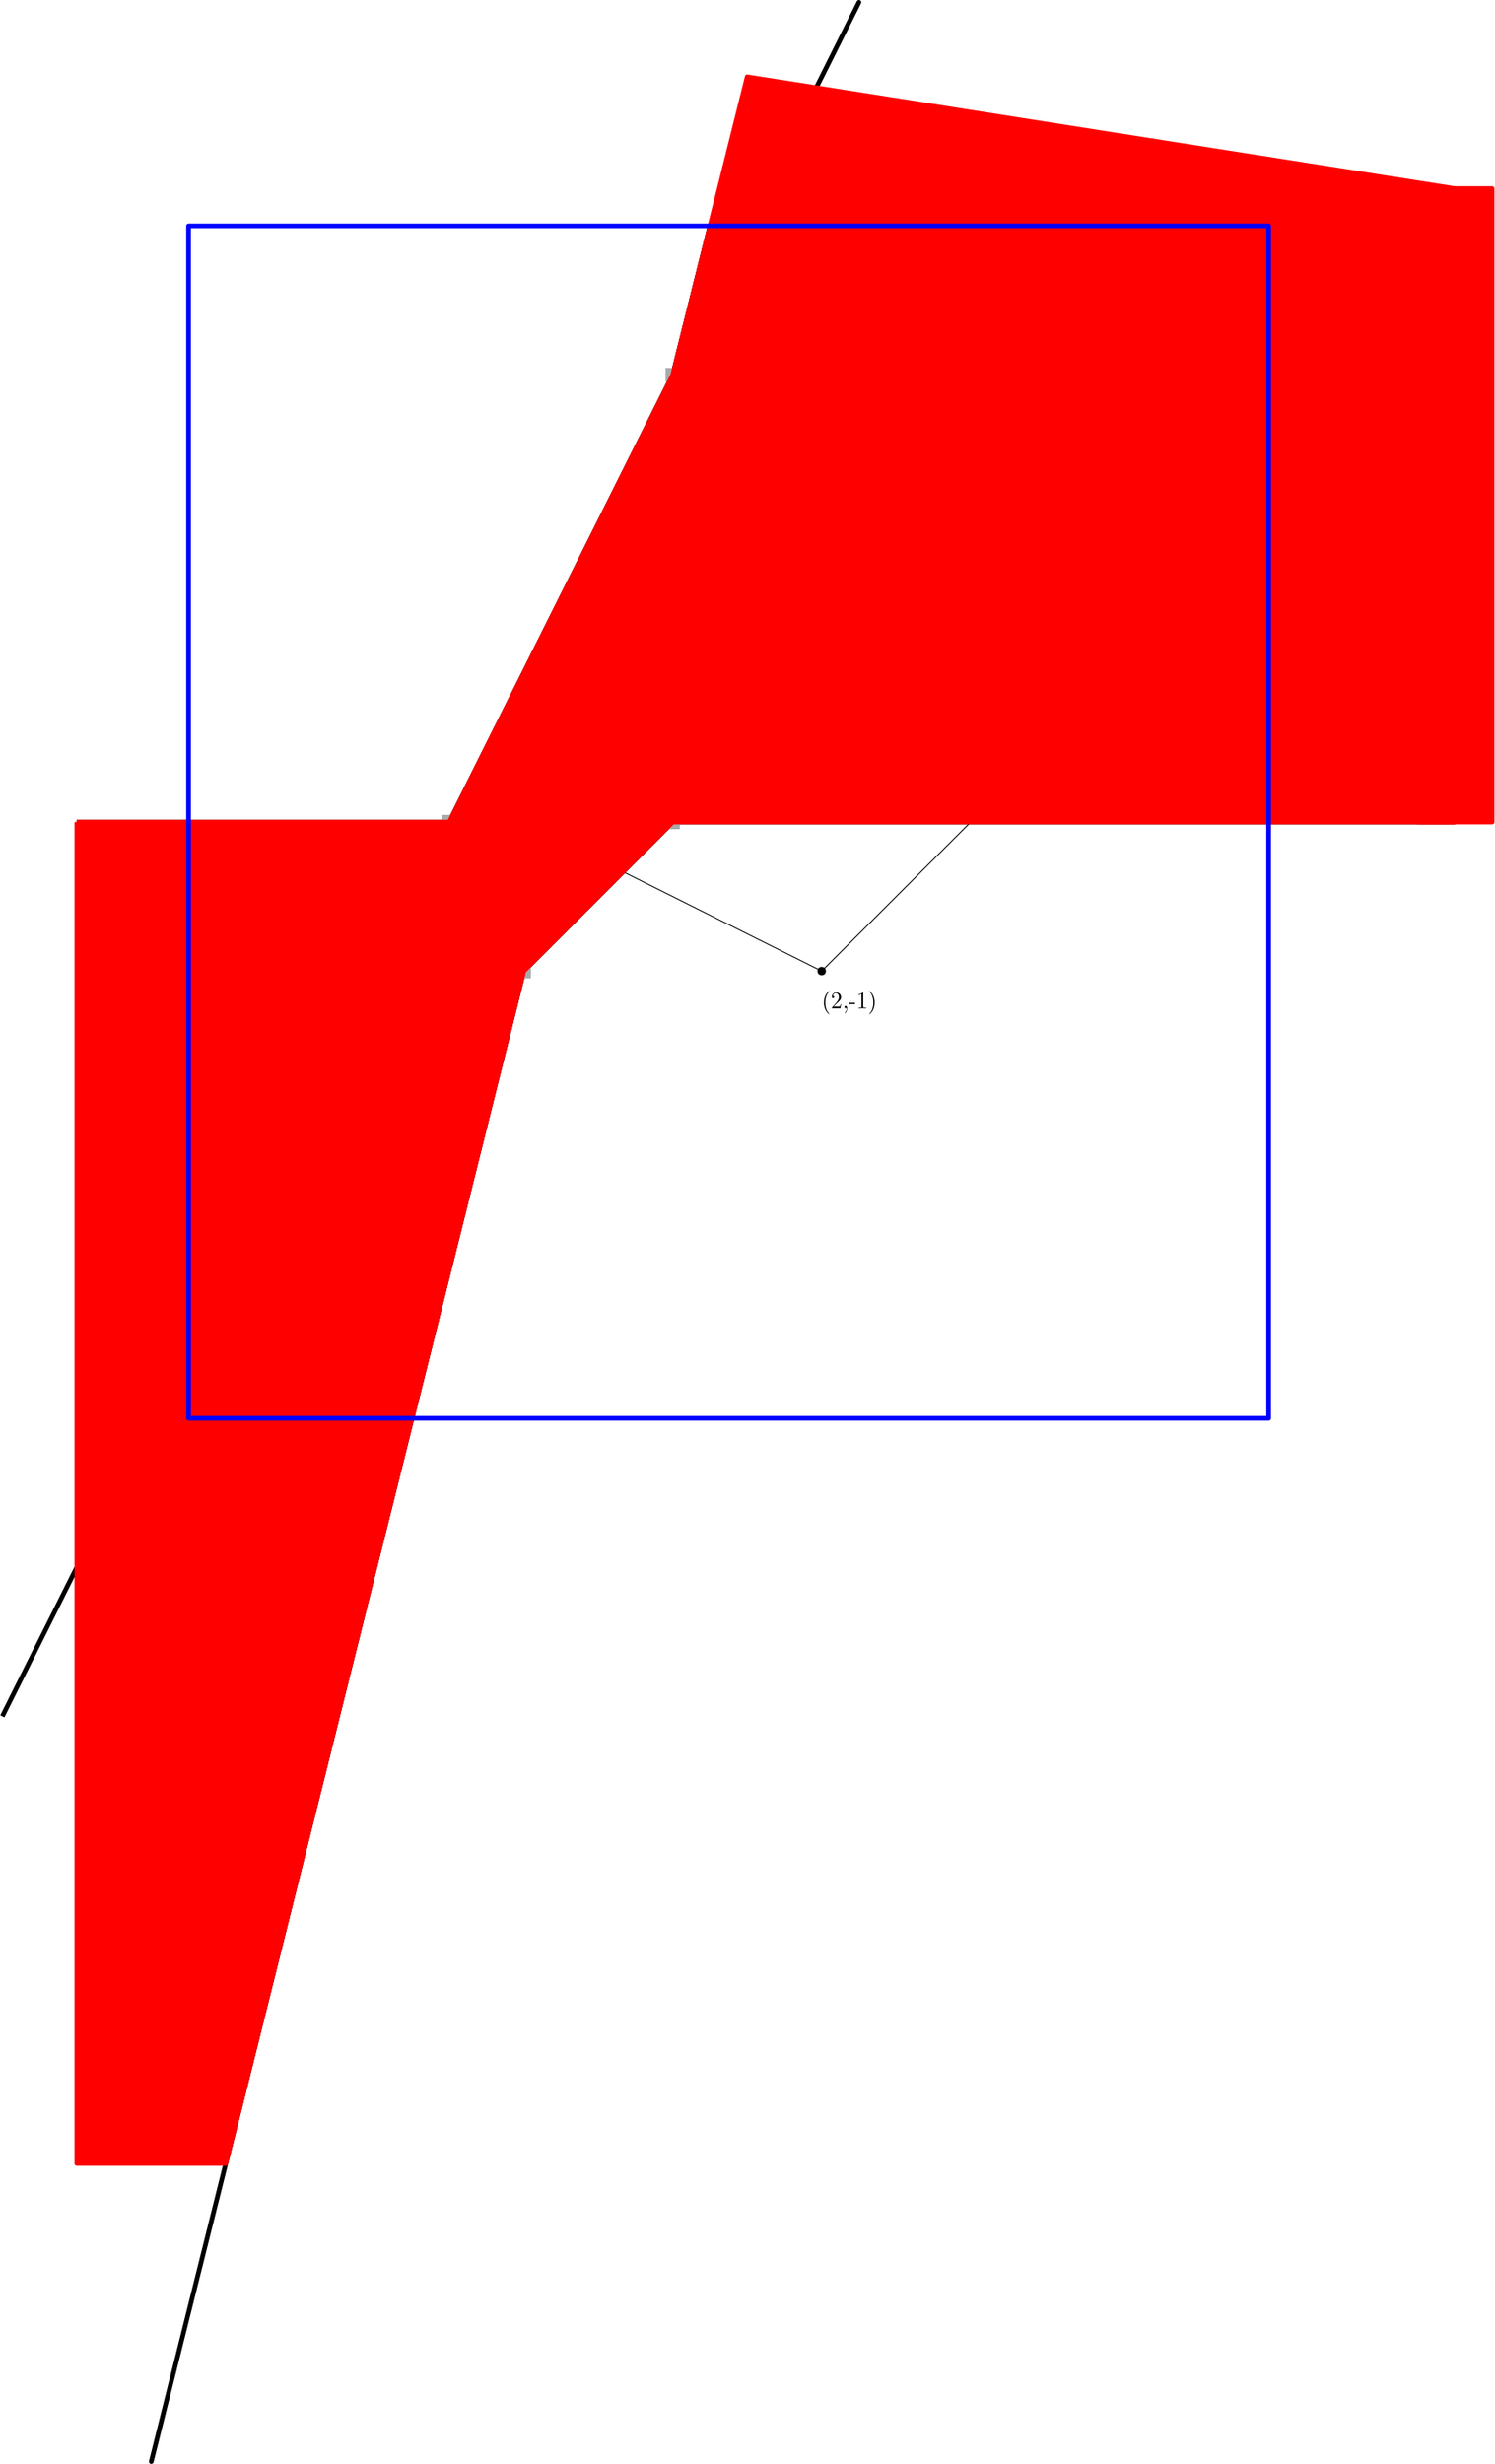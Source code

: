 <?xml version="1.0"?>
<!DOCTYPE ipe SYSTEM "ipe.dtd">
<ipe version="70218" creator="Ipe 7.2.23">
<info created="D:20210316142110" modified="D:20210316170900"/>
<ipestyle name="basic">
<symbol name="arrow/arc(spx)">
<path stroke="sym-stroke" fill="sym-stroke" pen="sym-pen">
0 0 m
-1 0.333 l
-1 -0.333 l
h
</path>
</symbol>
<symbol name="arrow/farc(spx)">
<path stroke="sym-stroke" fill="white" pen="sym-pen">
0 0 m
-1 0.333 l
-1 -0.333 l
h
</path>
</symbol>
<symbol name="arrow/ptarc(spx)">
<path stroke="sym-stroke" fill="sym-stroke" pen="sym-pen">
0 0 m
-1 0.333 l
-0.8 0 l
-1 -0.333 l
h
</path>
</symbol>
<symbol name="arrow/fptarc(spx)">
<path stroke="sym-stroke" fill="white" pen="sym-pen">
0 0 m
-1 0.333 l
-0.8 0 l
-1 -0.333 l
h
</path>
</symbol>
<symbol name="mark/circle(sx)" transformations="translations">
<path fill="sym-stroke">
0.6 0 0 0.6 0 0 e
0.4 0 0 0.4 0 0 e
</path>
</symbol>
<symbol name="mark/disk(sx)" transformations="translations">
<path fill="sym-stroke">
0.6 0 0 0.6 0 0 e
</path>
</symbol>
<symbol name="mark/fdisk(sfx)" transformations="translations">
<group>
<path fill="sym-fill">
0.5 0 0 0.5 0 0 e
</path>
<path fill="sym-stroke" fillrule="eofill">
0.6 0 0 0.6 0 0 e
0.4 0 0 0.4 0 0 e
</path>
</group>
</symbol>
<symbol name="mark/box(sx)" transformations="translations">
<path fill="sym-stroke" fillrule="eofill">
-0.6 -0.6 m
0.6 -0.6 l
0.6 0.6 l
-0.6 0.6 l
h
-0.4 -0.4 m
0.4 -0.4 l
0.4 0.4 l
-0.4 0.4 l
h
</path>
</symbol>
<symbol name="mark/square(sx)" transformations="translations">
<path fill="sym-stroke">
-0.6 -0.6 m
0.6 -0.6 l
0.6 0.6 l
-0.6 0.6 l
h
</path>
</symbol>
<symbol name="mark/fsquare(sfx)" transformations="translations">
<group>
<path fill="sym-fill">
-0.5 -0.5 m
0.5 -0.5 l
0.5 0.5 l
-0.5 0.5 l
h
</path>
<path fill="sym-stroke" fillrule="eofill">
-0.6 -0.6 m
0.6 -0.6 l
0.6 0.6 l
-0.6 0.6 l
h
-0.4 -0.4 m
0.4 -0.4 l
0.4 0.4 l
-0.4 0.4 l
h
</path>
</group>
</symbol>
<symbol name="mark/cross(sx)" transformations="translations">
<group>
<path fill="sym-stroke">
-0.43 -0.57 m
0.57 0.43 l
0.43 0.57 l
-0.57 -0.43 l
h
</path>
<path fill="sym-stroke">
-0.43 0.57 m
0.57 -0.43 l
0.43 -0.57 l
-0.57 0.43 l
h
</path>
</group>
</symbol>
<symbol name="arrow/fnormal(spx)">
<path stroke="sym-stroke" fill="white" pen="sym-pen">
0 0 m
-1 0.333 l
-1 -0.333 l
h
</path>
</symbol>
<symbol name="arrow/pointed(spx)">
<path stroke="sym-stroke" fill="sym-stroke" pen="sym-pen">
0 0 m
-1 0.333 l
-0.8 0 l
-1 -0.333 l
h
</path>
</symbol>
<symbol name="arrow/fpointed(spx)">
<path stroke="sym-stroke" fill="white" pen="sym-pen">
0 0 m
-1 0.333 l
-0.8 0 l
-1 -0.333 l
h
</path>
</symbol>
<symbol name="arrow/linear(spx)">
<path stroke="sym-stroke" pen="sym-pen">
-1 0.333 m
0 0 l
-1 -0.333 l
</path>
</symbol>
<symbol name="arrow/fdouble(spx)">
<path stroke="sym-stroke" fill="white" pen="sym-pen">
0 0 m
-1 0.333 l
-1 -0.333 l
h
-1 0 m
-2 0.333 l
-2 -0.333 l
h
</path>
</symbol>
<symbol name="arrow/double(spx)">
<path stroke="sym-stroke" fill="sym-stroke" pen="sym-pen">
0 0 m
-1 0.333 l
-1 -0.333 l
h
-1 0 m
-2 0.333 l
-2 -0.333 l
h
</path>
</symbol>
<symbol name="arrow/mid-normal(spx)">
<path stroke="sym-stroke" fill="sym-stroke" pen="sym-pen">
0.5 0 m
-0.5 0.333 l
-0.5 -0.333 l
h
</path>
</symbol>
<symbol name="arrow/mid-fnormal(spx)">
<path stroke="sym-stroke" fill="white" pen="sym-pen">
0.5 0 m
-0.5 0.333 l
-0.5 -0.333 l
h
</path>
</symbol>
<symbol name="arrow/mid-pointed(spx)">
<path stroke="sym-stroke" fill="sym-stroke" pen="sym-pen">
0.5 0 m
-0.5 0.333 l
-0.3 0 l
-0.5 -0.333 l
h
</path>
</symbol>
<symbol name="arrow/mid-fpointed(spx)">
<path stroke="sym-stroke" fill="white" pen="sym-pen">
0.5 0 m
-0.5 0.333 l
-0.3 0 l
-0.5 -0.333 l
h
</path>
</symbol>
<symbol name="arrow/mid-double(spx)">
<path stroke="sym-stroke" fill="sym-stroke" pen="sym-pen">
1 0 m
0 0.333 l
0 -0.333 l
h
0 0 m
-1 0.333 l
-1 -0.333 l
h
</path>
</symbol>
<symbol name="arrow/mid-fdouble(spx)">
<path stroke="sym-stroke" fill="white" pen="sym-pen">
1 0 m
0 0.333 l
0 -0.333 l
h
0 0 m
-1 0.333 l
-1 -0.333 l
h
</path>
</symbol>
<anglesize name="22.5 deg" value="22.5"/>
<anglesize name="30 deg" value="30"/>
<anglesize name="45 deg" value="45"/>
<anglesize name="60 deg" value="60"/>
<anglesize name="90 deg" value="90"/>
<arrowsize name="large" value="10"/>
<arrowsize name="small" value="5"/>
<arrowsize name="tiny" value="3"/>
<color name="blue" value="0 0 1"/>
<color name="brown" value="0.647 0.165 0.165"/>
<color name="darkblue" value="0 0 0.545"/>
<color name="darkcyan" value="0 0.545 0.545"/>
<color name="darkgray" value="0.663"/>
<color name="darkgreen" value="0 0.392 0"/>
<color name="darkmagenta" value="0.545 0 0.545"/>
<color name="darkorange" value="1 0.549 0"/>
<color name="darkred" value="0.545 0 0"/>
<color name="gold" value="1 0.843 0"/>
<color name="gray" value="0.745"/>
<color name="green" value="0 1 0"/>
<color name="lightblue" value="0.678 0.847 0.902"/>
<color name="lightcyan" value="0.878 1 1"/>
<color name="lightgray" value="0.827"/>
<color name="lightgreen" value="0.565 0.933 0.565"/>
<color name="lightyellow" value="1 1 0.878"/>
<color name="navy" value="0 0 0.502"/>
<color name="orange" value="1 0.647 0"/>
<color name="pink" value="1 0.753 0.796"/>
<color name="purple" value="0.627 0.125 0.941"/>
<color name="red" value="1 0 0"/>
<color name="seagreen" value="0.18 0.545 0.341"/>
<color name="turquoise" value="0.251 0.878 0.816"/>
<color name="violet" value="0.933 0.51 0.933"/>
<color name="yellow" value="1 1 0"/>
<dashstyle name="dash dot dotted" value="[4 2 1 2 1 2] 0"/>
<dashstyle name="dash dotted" value="[4 2 1 2] 0"/>
<dashstyle name="dashed" value="[4] 0"/>
<dashstyle name="dotted" value="[1 3] 0"/>
<gridsize name="10 pts (~3.5 mm)" value="10"/>
<gridsize name="14 pts (~5 mm)" value="14"/>
<gridsize name="16 pts (~6 mm)" value="16"/>
<gridsize name="20 pts (~7 mm)" value="20"/>
<gridsize name="28 pts (~10 mm)" value="28"/>
<gridsize name="32 pts (~12 mm)" value="32"/>
<gridsize name="4 pts" value="4"/>
<gridsize name="56 pts (~20 mm)" value="56"/>
<gridsize name="8 pts (~3 mm)" value="8"/>
<opacity name="10%" value="0.1"/>
<opacity name="30%" value="0.3"/>
<opacity name="50%" value="0.5"/>
<opacity name="75%" value="0.75"/>
<pen name="fat" value="1.2"/>
<pen name="heavier" value="0.8"/>
<pen name="ultrafat" value="2"/>
<symbolsize name="large" value="5"/>
<symbolsize name="small" value="2"/>
<symbolsize name="tiny" value="1.1"/>
<textsize name="Huge" value="\Huge"/>
<textsize name="LARGE" value="\LARGE"/>
<textsize name="Large" value="\Large"/>
<textsize name="footnote" value="\footnotesize"/>
<textsize name="huge" value="\huge"/>
<textsize name="large" value="\large"/>
<textsize name="small" value="\small"/>
<textsize name="tiny" value="\tiny"/>
<textstyle name="center" begin="\begin{center}" end="\end{center}"/>
<textstyle name="item" begin="\begin{itemize}\item{}" end="\end{itemize}"/>
<textstyle name="itemize" begin="\begin{itemize}" end="\end{itemize}"/>
<tiling name="falling" angle="-60" step="4" width="1"/>
<tiling name="rising" angle="30" step="4" width="1"/>
</ipestyle>
<page>
<layer name="base"/>
<layer name="edges"/>
<layer name="point0"/>
<layer name="point1"/>
<layer name="point2"/>
<layer name="point4"/>
<layer name="interior"/>
<layer name="alpha"/>
<layer name="interior2"/>
<view layers="base edges point0 point1 point2 point4 interior2" active="point0"/>
<text layer="base" matrix="1 0 0 1 -3.03339 6.89984" transformations="translations" pos="176 576" stroke="black" type="label" width="23.8" height="7.473" depth="2.49" valign="baseline">(0,0)
</text>
<text matrix="1 0 0 1 -9.85851 -13.3458" transformations="translations" pos="240 656" stroke="black" type="label" width="20.479" height="7.473" depth="2.49" valign="baseline">(1,1)</text>
<text transformations="translations" pos="448 640" stroke="black" type="label" width="20.479" height="7.473" depth="2.49" valign="baseline">(4,1)</text>
<text matrix="1 0 0 1 0 -48" transformations="translations" pos="320 544" stroke="black" type="label" width="23.8" height="7.473" depth="2.49" valign="baseline">(2,-1)</text>
<use name="mark/disk(sx)" pos="192 576" size="normal" stroke="black"/>
<use name="mark/disk(sx)" pos="256 640" size="normal" stroke="black"/>
<use name="mark/disk(sx)" pos="448 640" size="normal" stroke="black"/>
<use matrix="1 0 0 1 0 -32" name="mark/disk(sx)" pos="320 544" size="normal" stroke="black"/>
<use layer="edges" name="mark/square(sx)" pos="256 576" size="large" stroke="darkgray"/>
<use name="mark/square(sx)" pos="160 576" size="large" stroke="darkgray"/>
<path layer="point0" stroke="black" pen="ultrafat">
0 576 m
592 576 l
592 576 l
592 576 l
</path>
<path layer="point1" matrix="1 0 0 1 32 -96" stroke="black" pen="ultrafat">
192 640 m
384 832 l
0 448 l
</path>
<path layer="point4" matrix="1 0 0 1 -16 96" stroke="black" pen="ultrafat">
192 512 m
320 768 l
352 832 l
-16 96 l
</path>
<path layer="base" stroke="black">
192 576 m
256 640 l
448 640 l
320 512 l
320 512 l
h
</path>
<path layer="point2" matrix="1 0 0 1 0 -128" stroke="black" fill="darkgray" pen="ultrafat">
192 640 m
128 384 l
32 0 l
256 896 l
256 896 l
</path>
<use layer="edges" name="mark/square(sx)" pos="160 576" size="large" stroke="darkgray"/>
<use name="mark/square(sx)" pos="256 576" size="large" stroke="darkgray"/>
<use matrix="1 0 0 1 0 384" name="mark/square(sx)" pos="256 384" size="large" stroke="darkgray"/>
<use matrix="1 0 0 1 0 -128" name="mark/square(sx)" pos="192 640" size="large" stroke="darkgray"/>
<path layer="point1" stroke="black" fill="darkgray" pen="ultrafat">
416 736 m
512 832 l
0 320 l
</path>
<path layer="point2" stroke="black" fill="darkgray" pen="ultrafat">
256 768 m
272 832 l
272 832 l
256 768 l
h
</path>
<use layer="edges" name="mark/square(sx)" pos="256 768" size="large" stroke="darkgray"/>
<use name="mark/square(sx)" pos="256 576" size="large" stroke="darkgray"/>
<use name="mark/square(sx)" pos="192 512" size="large" stroke="darkgray"/>
<use name="mark/square(sx)" pos="160 576" size="large" stroke="darkgray"/>
<path layer="interior" stroke="red" fill="red" pen="ultrafat">
192 576 m
256 768 l
288 864 l
608 848 l
608 576 l
192 576 l
128 384 l
64 192 l
0 0 l
0 576 l
h
</path>
<path stroke="red" fill="red" pen="ultrafat">
192 640 m
304 864 l
368 864 l
0 128 l
0 256 l
0 256 l
0 256 l
0 256 l
h
</path>
<path layer="alpha" stroke="red" fill="red" pen="ultrafat">
192 576 m
384 576 l
384 576 l
</path>
<path stroke="red" fill="red" pen="ultrafat">
320 640 m
320 512 l
</path>
<path stroke="red" fill="red" pen="ultrafat">
384 640 m
384 576 l
384 576 l
</path>
<path layer="interior" stroke="red" fill="red" pen="ultrafat">
192 576 m
288 864 l
320 896 l
192 512 l
64 128 l
-16 -80 l
-16 -16 l
192 576 l
192 576 l
</path>
<path layer="interior2" stroke="red" fill="red" pen="ultrafat">
0 576 m
0 0 l
64 0 l
192 512 l
256 576 l
592 576 l
592 848 l
288 896 l
256 768 l
160 576 l
0 576 l
</path>
<path stroke="red" fill="red" pen="ultrafat">
528 848 m
608 848 l
608 576 l
576 576 l
560 704 l
</path>
<path layer="base" stroke="blue" pen="ultrafat">
48 320 m
48 832 l
512 832 l
512 320 l
h
</path>
</page>
</ipe>
